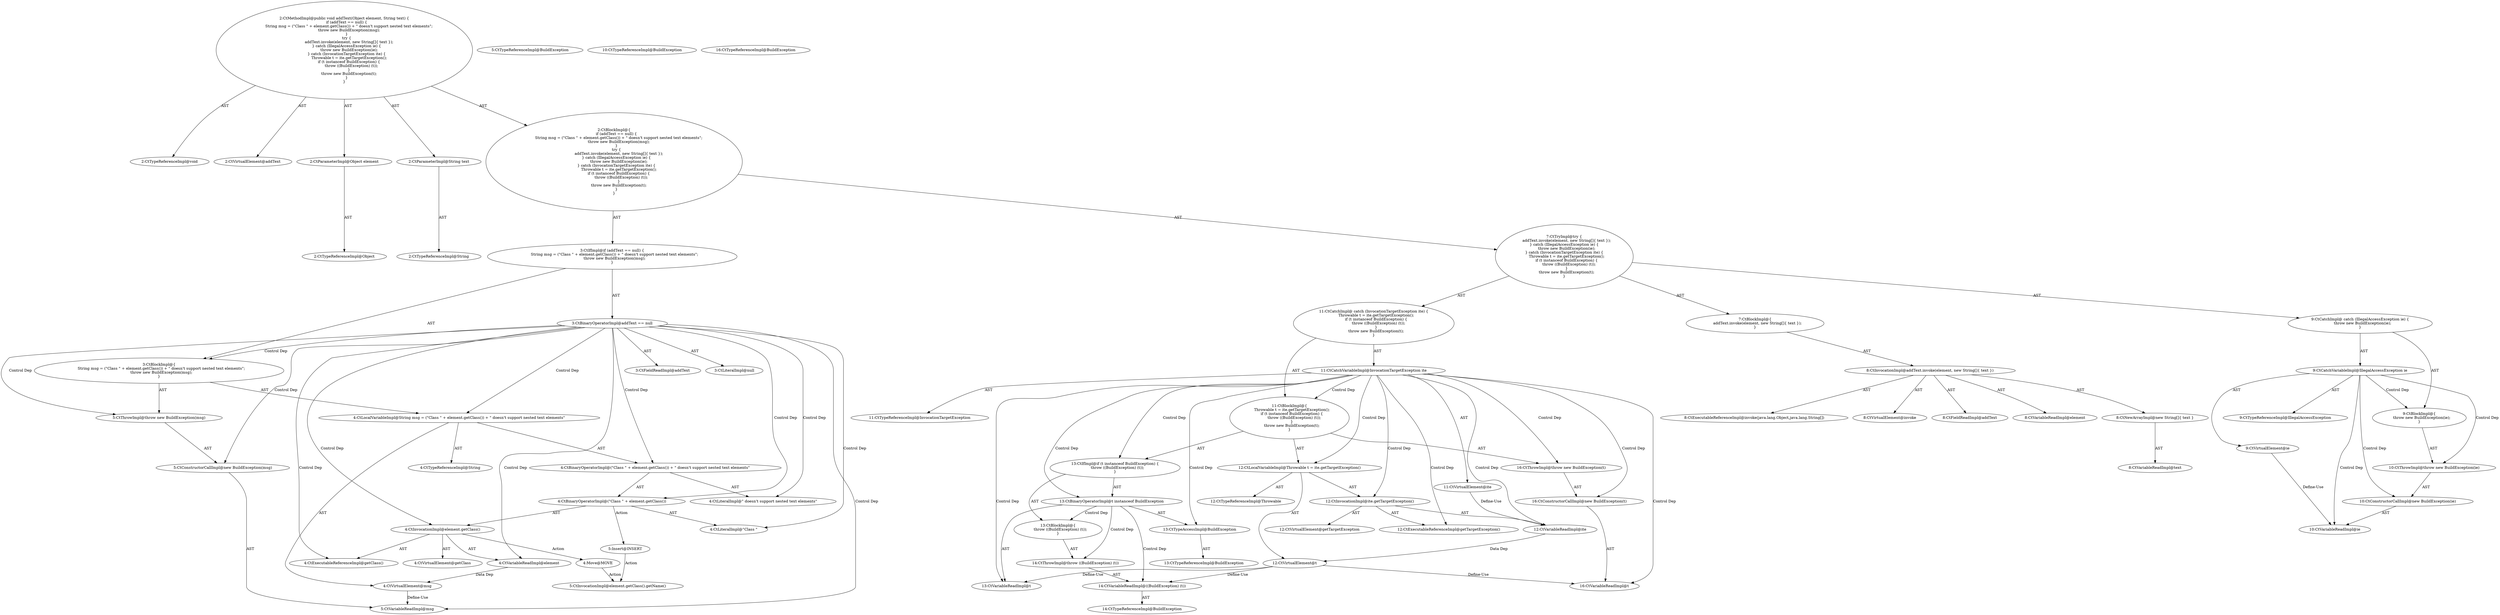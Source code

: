 digraph "addText#?,Object,String" {
0 [label="2:CtTypeReferenceImpl@void" shape=ellipse]
1 [label="2:CtVirtualElement@addText" shape=ellipse]
2 [label="2:CtParameterImpl@Object element" shape=ellipse]
3 [label="2:CtTypeReferenceImpl@Object" shape=ellipse]
4 [label="2:CtParameterImpl@String text" shape=ellipse]
5 [label="2:CtTypeReferenceImpl@String" shape=ellipse]
6 [label="3:CtFieldReadImpl@addText" shape=ellipse]
7 [label="3:CtLiteralImpl@null" shape=ellipse]
8 [label="3:CtBinaryOperatorImpl@addText == null" shape=ellipse]
9 [label="4:CtTypeReferenceImpl@String" shape=ellipse]
10 [label="4:CtLiteralImpl@\"Class \"" shape=ellipse]
11 [label="4:CtExecutableReferenceImpl@getClass()" shape=ellipse]
12 [label="4:CtVirtualElement@getClass" shape=ellipse]
13 [label="4:CtVariableReadImpl@element" shape=ellipse]
14 [label="4:CtInvocationImpl@element.getClass()" shape=ellipse]
15 [label="4:CtBinaryOperatorImpl@(\"Class \" + element.getClass())" shape=ellipse]
16 [label="4:CtLiteralImpl@\" doesn't support nested text elements\"" shape=ellipse]
17 [label="4:CtBinaryOperatorImpl@(\"Class \" + element.getClass()) + \" doesn't support nested text elements\"" shape=ellipse]
18 [label="4:CtVirtualElement@msg" shape=ellipse]
19 [label="4:CtLocalVariableImpl@String msg = (\"Class \" + element.getClass()) + \" doesn't support nested text elements\"" shape=ellipse]
20 [label="5:CtTypeReferenceImpl@BuildException" shape=ellipse]
21 [label="5:CtVariableReadImpl@msg" shape=ellipse]
22 [label="5:CtConstructorCallImpl@new BuildException(msg)" shape=ellipse]
23 [label="5:CtThrowImpl@throw new BuildException(msg)" shape=ellipse]
24 [label="3:CtBlockImpl@\{
    String msg = (\"Class \" + element.getClass()) + \" doesn't support nested text elements\";
    throw new BuildException(msg);
\}" shape=ellipse]
25 [label="3:CtIfImpl@if (addText == null) \{
    String msg = (\"Class \" + element.getClass()) + \" doesn't support nested text elements\";
    throw new BuildException(msg);
\}" shape=ellipse]
26 [label="8:CtExecutableReferenceImpl@invoke(java.lang.Object,java.lang.String[])" shape=ellipse]
27 [label="8:CtVirtualElement@invoke" shape=ellipse]
28 [label="8:CtFieldReadImpl@addText" shape=ellipse]
29 [label="8:CtVariableReadImpl@element" shape=ellipse]
30 [label="8:CtNewArrayImpl@new String[]\{ text \}" shape=ellipse]
31 [label="8:CtVariableReadImpl@text" shape=ellipse]
32 [label="8:CtInvocationImpl@addText.invoke(element, new String[]\{ text \})" shape=ellipse]
33 [label="7:CtBlockImpl@\{
    addText.invoke(element, new String[]\{ text \});
\}" shape=ellipse]
34 [label="9:CtVirtualElement@ie" shape=ellipse]
35 [label="9:CtTypeReferenceImpl@IllegalAccessException" shape=ellipse]
36 [label="9:CtCatchVariableImpl@IllegalAccessException ie" shape=ellipse]
37 [label="10:CtTypeReferenceImpl@BuildException" shape=ellipse]
38 [label="10:CtVariableReadImpl@ie" shape=ellipse]
39 [label="10:CtConstructorCallImpl@new BuildException(ie)" shape=ellipse]
40 [label="10:CtThrowImpl@throw new BuildException(ie)" shape=ellipse]
41 [label="9:CtBlockImpl@\{
    throw new BuildException(ie);
\}" shape=ellipse]
42 [label="9:CtCatchImpl@ catch (IllegalAccessException ie) \{
    throw new BuildException(ie);
\}" shape=ellipse]
43 [label="11:CtVirtualElement@ite" shape=ellipse]
44 [label="11:CtTypeReferenceImpl@InvocationTargetException" shape=ellipse]
45 [label="11:CtCatchVariableImpl@InvocationTargetException ite" shape=ellipse]
46 [label="12:CtTypeReferenceImpl@Throwable" shape=ellipse]
47 [label="12:CtExecutableReferenceImpl@getTargetException()" shape=ellipse]
48 [label="12:CtVirtualElement@getTargetException" shape=ellipse]
49 [label="12:CtVariableReadImpl@ite" shape=ellipse]
50 [label="12:CtInvocationImpl@ite.getTargetException()" shape=ellipse]
51 [label="12:CtVirtualElement@t" shape=ellipse]
52 [label="12:CtLocalVariableImpl@Throwable t = ite.getTargetException()" shape=ellipse]
53 [label="13:CtVariableReadImpl@t" shape=ellipse]
54 [label="13:CtTypeAccessImpl@BuildException" shape=ellipse]
55 [label="13:CtTypeReferenceImpl@BuildException" shape=ellipse]
56 [label="13:CtBinaryOperatorImpl@t instanceof BuildException" shape=ellipse]
57 [label="14:CtVariableReadImpl@((BuildException) (t))" shape=ellipse]
58 [label="14:CtTypeReferenceImpl@BuildException" shape=ellipse]
59 [label="14:CtThrowImpl@throw ((BuildException) (t))" shape=ellipse]
60 [label="13:CtBlockImpl@\{
    throw ((BuildException) (t));
\}" shape=ellipse]
61 [label="13:CtIfImpl@if (t instanceof BuildException) \{
    throw ((BuildException) (t));
\}" shape=ellipse]
62 [label="16:CtTypeReferenceImpl@BuildException" shape=ellipse]
63 [label="16:CtVariableReadImpl@t" shape=ellipse]
64 [label="16:CtConstructorCallImpl@new BuildException(t)" shape=ellipse]
65 [label="16:CtThrowImpl@throw new BuildException(t)" shape=ellipse]
66 [label="11:CtBlockImpl@\{
    Throwable t = ite.getTargetException();
    if (t instanceof BuildException) \{
        throw ((BuildException) (t));
    \}
    throw new BuildException(t);
\}" shape=ellipse]
67 [label="11:CtCatchImpl@ catch (InvocationTargetException ite) \{
    Throwable t = ite.getTargetException();
    if (t instanceof BuildException) \{
        throw ((BuildException) (t));
    \}
    throw new BuildException(t);
\}" shape=ellipse]
68 [label="7:CtTryImpl@try \{
    addText.invoke(element, new String[]\{ text \});
\} catch (IllegalAccessException ie) \{
    throw new BuildException(ie);
\} catch (InvocationTargetException ite) \{
    Throwable t = ite.getTargetException();
    if (t instanceof BuildException) \{
        throw ((BuildException) (t));
    \}
    throw new BuildException(t);
\}" shape=ellipse]
69 [label="2:CtBlockImpl@\{
    if (addText == null) \{
        String msg = (\"Class \" + element.getClass()) + \" doesn't support nested text elements\";
        throw new BuildException(msg);
    \}
    try \{
        addText.invoke(element, new String[]\{ text \});
    \} catch (IllegalAccessException ie) \{
        throw new BuildException(ie);
    \} catch (InvocationTargetException ite) \{
        Throwable t = ite.getTargetException();
        if (t instanceof BuildException) \{
            throw ((BuildException) (t));
        \}
        throw new BuildException(t);
    \}
\}" shape=ellipse]
70 [label="2:CtMethodImpl@public void addText(Object element, String text) \{
    if (addText == null) \{
        String msg = (\"Class \" + element.getClass()) + \" doesn't support nested text elements\";
        throw new BuildException(msg);
    \}
    try \{
        addText.invoke(element, new String[]\{ text \});
    \} catch (IllegalAccessException ie) \{
        throw new BuildException(ie);
    \} catch (InvocationTargetException ite) \{
        Throwable t = ite.getTargetException();
        if (t instanceof BuildException) \{
            throw ((BuildException) (t));
        \}
        throw new BuildException(t);
    \}
\}" shape=ellipse]
71 [label="5:Insert@INSERT" shape=ellipse]
72 [label="5:CtInvocationImpl@element.getClass().getName()" shape=ellipse]
73 [label="4:Move@MOVE" shape=ellipse]
2 -> 3 [label="AST"];
4 -> 5 [label="AST"];
8 -> 6 [label="AST"];
8 -> 7 [label="AST"];
8 -> 24 [label="Control Dep"];
8 -> 19 [label="Control Dep"];
8 -> 17 [label="Control Dep"];
8 -> 15 [label="Control Dep"];
8 -> 10 [label="Control Dep"];
8 -> 14 [label="Control Dep"];
8 -> 11 [label="Control Dep"];
8 -> 13 [label="Control Dep"];
8 -> 16 [label="Control Dep"];
8 -> 23 [label="Control Dep"];
8 -> 22 [label="Control Dep"];
8 -> 21 [label="Control Dep"];
13 -> 18 [label="Data Dep"];
14 -> 12 [label="AST"];
14 -> 13 [label="AST"];
14 -> 11 [label="AST"];
14 -> 73 [label="Action"];
15 -> 10 [label="AST"];
15 -> 14 [label="AST"];
15 -> 71 [label="Action"];
17 -> 15 [label="AST"];
17 -> 16 [label="AST"];
18 -> 21 [label="Define-Use"];
19 -> 18 [label="AST"];
19 -> 9 [label="AST"];
19 -> 17 [label="AST"];
22 -> 21 [label="AST"];
23 -> 22 [label="AST"];
24 -> 19 [label="AST"];
24 -> 23 [label="AST"];
25 -> 8 [label="AST"];
25 -> 24 [label="AST"];
30 -> 31 [label="AST"];
32 -> 27 [label="AST"];
32 -> 28 [label="AST"];
32 -> 26 [label="AST"];
32 -> 29 [label="AST"];
32 -> 30 [label="AST"];
33 -> 32 [label="AST"];
34 -> 38 [label="Define-Use"];
36 -> 34 [label="AST"];
36 -> 35 [label="AST"];
36 -> 41 [label="Control Dep"];
36 -> 40 [label="Control Dep"];
36 -> 39 [label="Control Dep"];
36 -> 38 [label="Control Dep"];
39 -> 38 [label="AST"];
40 -> 39 [label="AST"];
41 -> 40 [label="AST"];
42 -> 36 [label="AST"];
42 -> 41 [label="AST"];
43 -> 49 [label="Define-Use"];
45 -> 43 [label="AST"];
45 -> 44 [label="AST"];
45 -> 66 [label="Control Dep"];
45 -> 52 [label="Control Dep"];
45 -> 50 [label="Control Dep"];
45 -> 47 [label="Control Dep"];
45 -> 49 [label="Control Dep"];
45 -> 61 [label="Control Dep"];
45 -> 56 [label="Control Dep"];
45 -> 53 [label="Control Dep"];
45 -> 54 [label="Control Dep"];
45 -> 65 [label="Control Dep"];
45 -> 64 [label="Control Dep"];
45 -> 63 [label="Control Dep"];
49 -> 51 [label="Data Dep"];
50 -> 48 [label="AST"];
50 -> 49 [label="AST"];
50 -> 47 [label="AST"];
51 -> 53 [label="Define-Use"];
51 -> 57 [label="Define-Use"];
51 -> 63 [label="Define-Use"];
52 -> 51 [label="AST"];
52 -> 46 [label="AST"];
52 -> 50 [label="AST"];
54 -> 55 [label="AST"];
56 -> 53 [label="AST"];
56 -> 54 [label="AST"];
56 -> 60 [label="Control Dep"];
56 -> 59 [label="Control Dep"];
56 -> 57 [label="Control Dep"];
57 -> 58 [label="AST"];
59 -> 57 [label="AST"];
60 -> 59 [label="AST"];
61 -> 56 [label="AST"];
61 -> 60 [label="AST"];
64 -> 63 [label="AST"];
65 -> 64 [label="AST"];
66 -> 52 [label="AST"];
66 -> 61 [label="AST"];
66 -> 65 [label="AST"];
67 -> 45 [label="AST"];
67 -> 66 [label="AST"];
68 -> 33 [label="AST"];
68 -> 42 [label="AST"];
68 -> 67 [label="AST"];
69 -> 25 [label="AST"];
69 -> 68 [label="AST"];
70 -> 1 [label="AST"];
70 -> 0 [label="AST"];
70 -> 2 [label="AST"];
70 -> 4 [label="AST"];
70 -> 69 [label="AST"];
71 -> 72 [label="Action"];
73 -> 72 [label="Action"];
}